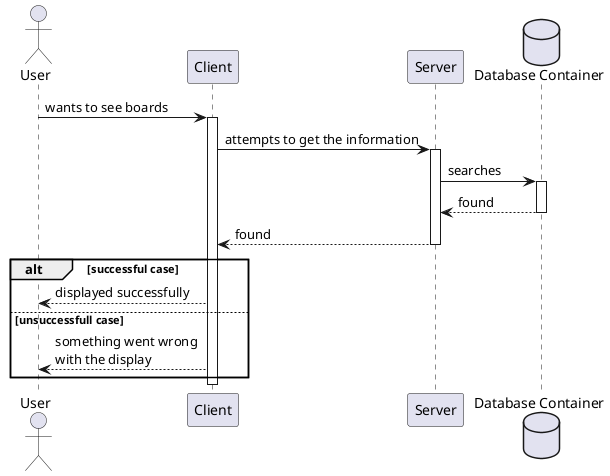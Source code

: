 @startuml
'http://plantuml.com/skinparam.html

actor "User" as user
participant "Client" as Client
participant "Server" as Server
database "Database Container" as db

user -> Client: wants to see boards
activate Client
Client -> Server: attempts to get the information
activate Server
Server -> db: searches
activate db
db --> Server: found
deactivate db
Server --> Client: found
deactivate Server
alt successful case
user <-- Client: displayed successfully
else unsuccessfull case
user <-- Client: something went wrong \nwith the display
end
deactivate Client

@enduml
